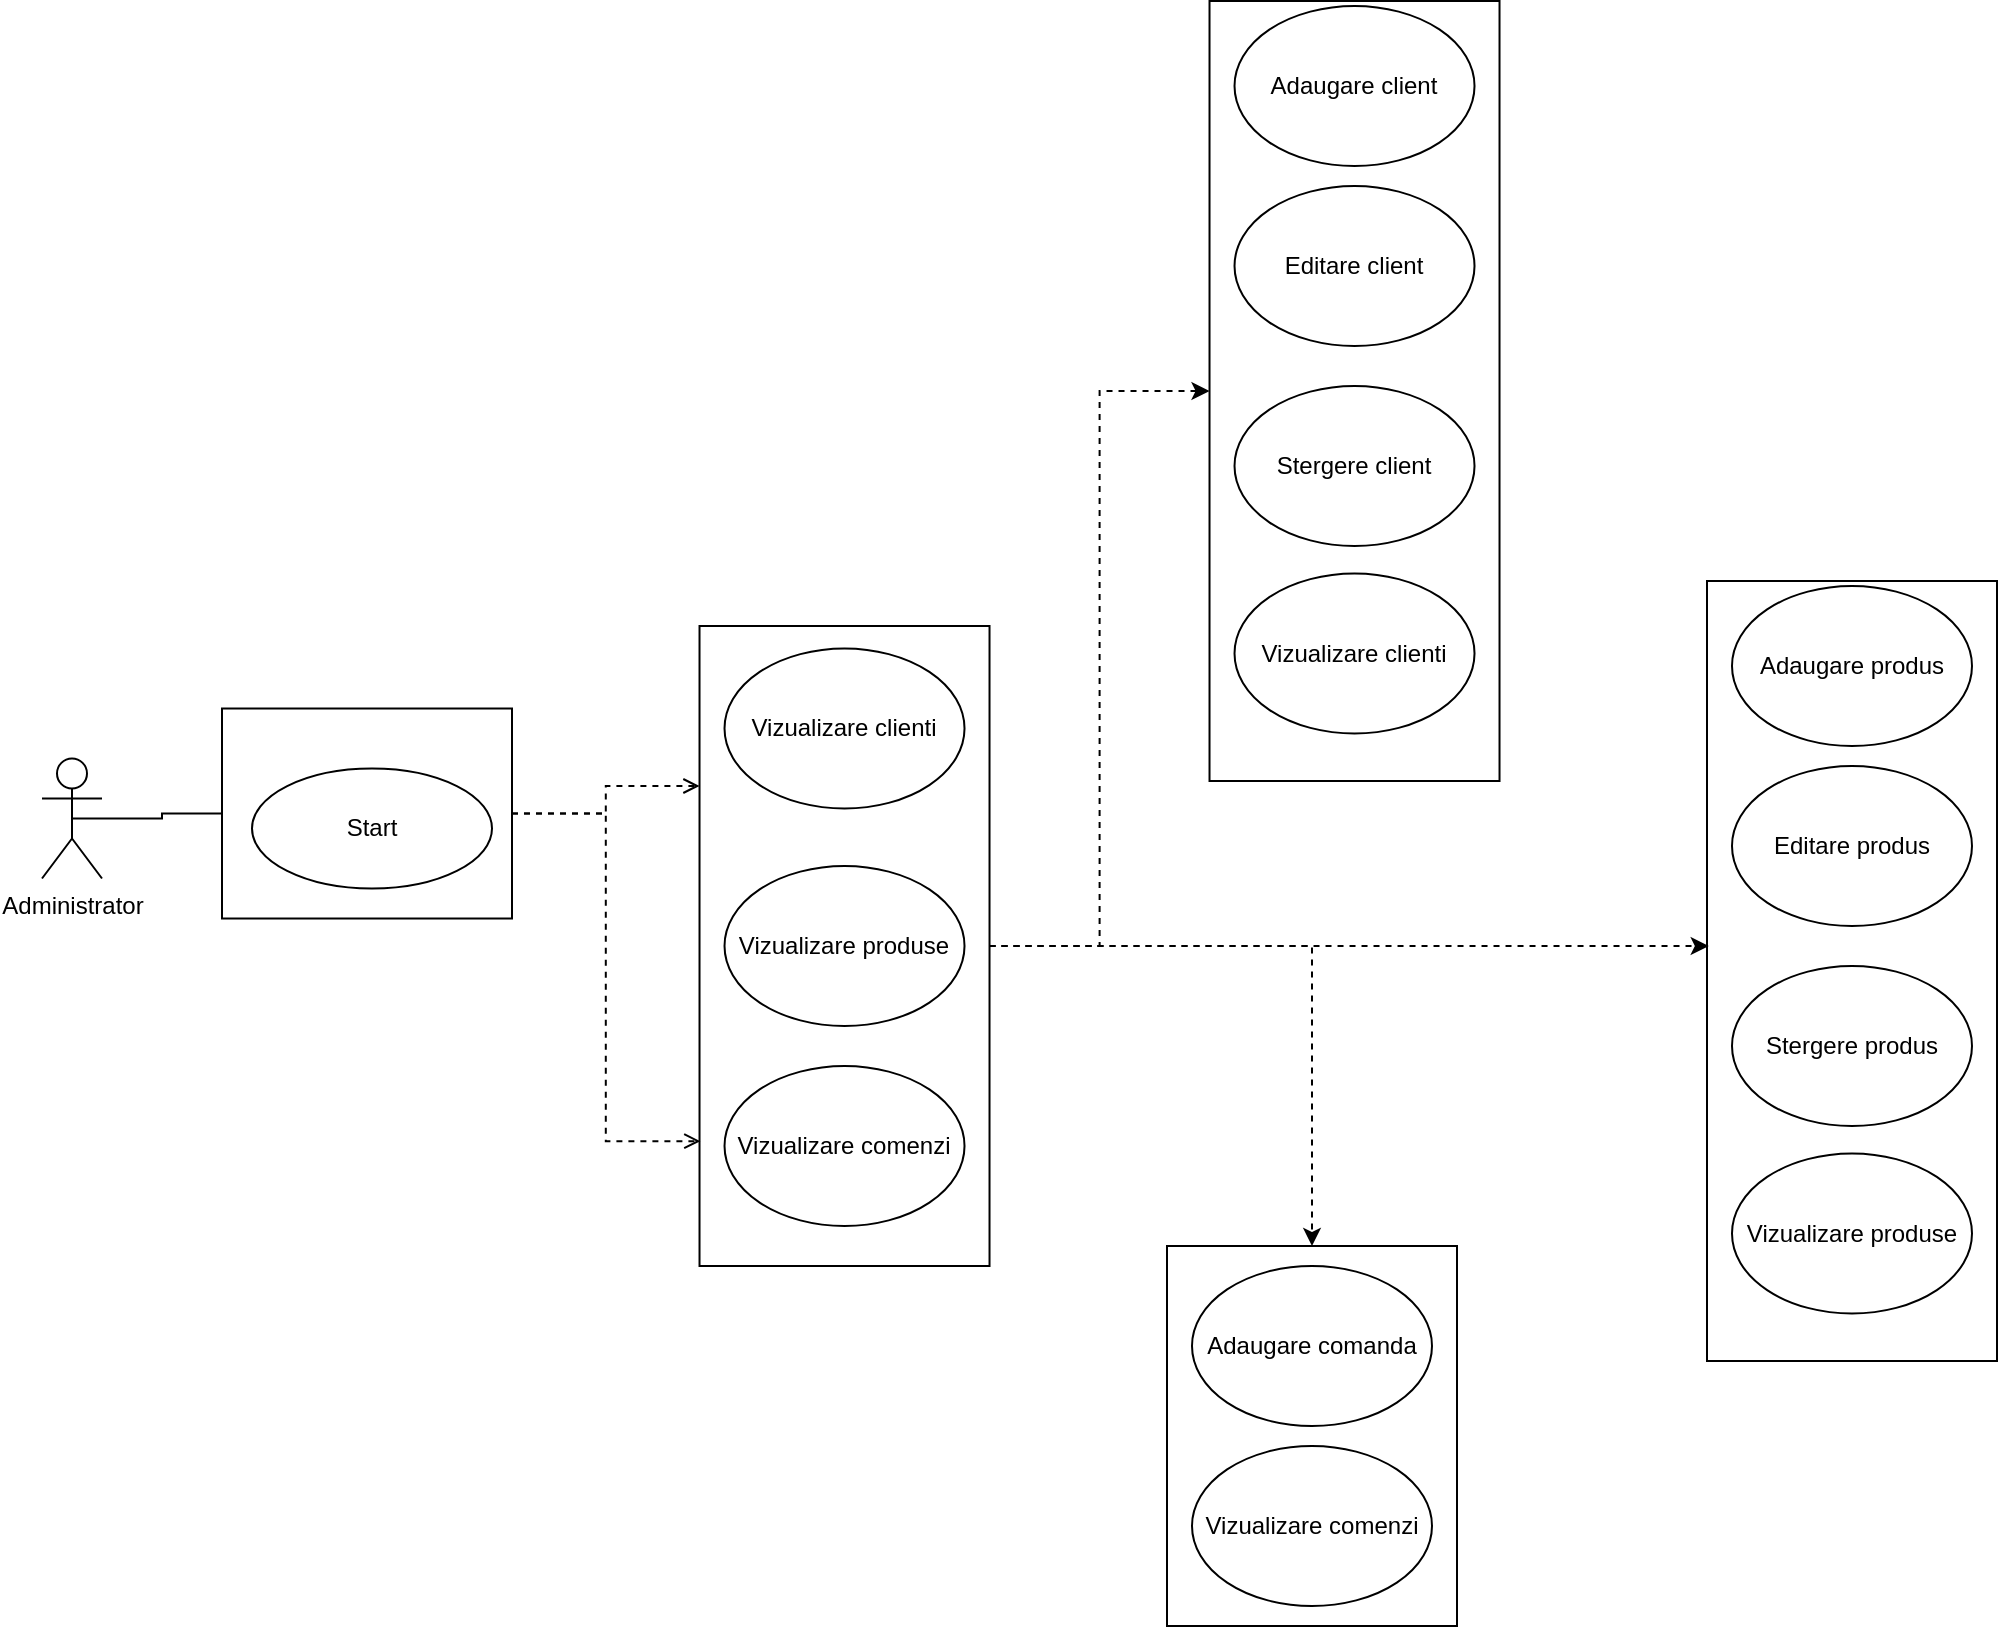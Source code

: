 <mxfile version="27.0.6">
  <diagram name="Pagină-1" id="eGAIjwTNTdXCNXli_ctP">
    <mxGraphModel dx="1429" dy="1927" grid="1" gridSize="10" guides="1" tooltips="1" connect="1" arrows="1" fold="1" page="1" pageScale="1" pageWidth="827" pageHeight="1169" math="0" shadow="0">
      <root>
        <mxCell id="0" />
        <mxCell id="1" parent="0" />
        <mxCell id="o5nAKtbmiNaNS8kTWH4B-1" style="edgeStyle=orthogonalEdgeStyle;rounded=0;orthogonalLoop=1;jettySize=auto;html=1;exitX=0.5;exitY=0.5;exitDx=0;exitDy=0;exitPerimeter=0;entryX=0.5;entryY=1;entryDx=0;entryDy=0;endArrow=none;startFill=0;" edge="1" parent="1" source="o5nAKtbmiNaNS8kTWH4B-2" target="o5nAKtbmiNaNS8kTWH4B-4">
          <mxGeometry relative="1" as="geometry" />
        </mxCell>
        <mxCell id="o5nAKtbmiNaNS8kTWH4B-2" value="Administrator" style="shape=umlActor;verticalLabelPosition=bottom;verticalAlign=top;html=1;outlineConnect=0;" vertex="1" parent="1">
          <mxGeometry x="260" y="266.255" width="30" height="60" as="geometry" />
        </mxCell>
        <mxCell id="o5nAKtbmiNaNS8kTWH4B-3" style="edgeStyle=orthogonalEdgeStyle;rounded=0;orthogonalLoop=1;jettySize=auto;html=1;exitX=0.5;exitY=0;exitDx=0;exitDy=0;entryX=0.25;entryY=1;entryDx=0;entryDy=0;dashed=1;endArrow=open;endFill=0;" edge="1" parent="1" source="o5nAKtbmiNaNS8kTWH4B-4" target="o5nAKtbmiNaNS8kTWH4B-6">
          <mxGeometry relative="1" as="geometry" />
        </mxCell>
        <mxCell id="o5nAKtbmiNaNS8kTWH4B-4" value="" style="rounded=0;whiteSpace=wrap;html=1;rotation=90;" vertex="1" parent="1">
          <mxGeometry x="370" y="221.255" width="105" height="145" as="geometry" />
        </mxCell>
        <mxCell id="o5nAKtbmiNaNS8kTWH4B-5" value="Start" style="ellipse;whiteSpace=wrap;html=1;" vertex="1" parent="1">
          <mxGeometry x="365" y="271.255" width="120" height="60" as="geometry" />
        </mxCell>
        <mxCell id="o5nAKtbmiNaNS8kTWH4B-36" style="edgeStyle=orthogonalEdgeStyle;rounded=0;orthogonalLoop=1;jettySize=auto;html=1;exitX=0.5;exitY=0;exitDx=0;exitDy=0;entryX=0.5;entryY=1;entryDx=0;entryDy=0;dashed=1;" edge="1" parent="1" source="o5nAKtbmiNaNS8kTWH4B-6" target="o5nAKtbmiNaNS8kTWH4B-21">
          <mxGeometry relative="1" as="geometry" />
        </mxCell>
        <mxCell id="o5nAKtbmiNaNS8kTWH4B-38" style="edgeStyle=orthogonalEdgeStyle;rounded=0;orthogonalLoop=1;jettySize=auto;html=1;exitX=0.5;exitY=0;exitDx=0;exitDy=0;entryX=0;entryY=0.5;entryDx=0;entryDy=0;dashed=1;" edge="1" parent="1" source="o5nAKtbmiNaNS8kTWH4B-6" target="o5nAKtbmiNaNS8kTWH4B-31">
          <mxGeometry relative="1" as="geometry" />
        </mxCell>
        <mxCell id="o5nAKtbmiNaNS8kTWH4B-6" value="" style="rounded=0;whiteSpace=wrap;html=1;rotation=90;" vertex="1" parent="1">
          <mxGeometry x="501.26" y="287.5" width="320" height="145" as="geometry" />
        </mxCell>
        <mxCell id="o5nAKtbmiNaNS8kTWH4B-8" value="Vizualizare clienti" style="ellipse;whiteSpace=wrap;html=1;" vertex="1" parent="1">
          <mxGeometry x="601.26" y="211.255" width="120" height="80" as="geometry" />
        </mxCell>
        <mxCell id="o5nAKtbmiNaNS8kTWH4B-9" style="edgeStyle=orthogonalEdgeStyle;rounded=0;orthogonalLoop=1;jettySize=auto;html=1;exitX=0.5;exitY=0;exitDx=0;exitDy=0;entryX=0.805;entryY=0.997;entryDx=0;entryDy=0;entryPerimeter=0;dashed=1;endArrow=open;endFill=0;" edge="1" parent="1" source="o5nAKtbmiNaNS8kTWH4B-4" target="o5nAKtbmiNaNS8kTWH4B-6">
          <mxGeometry relative="1" as="geometry" />
        </mxCell>
        <mxCell id="o5nAKtbmiNaNS8kTWH4B-19" value="Vizualizare produse" style="ellipse;whiteSpace=wrap;html=1;" vertex="1" parent="1">
          <mxGeometry x="601.26" y="320" width="120" height="80" as="geometry" />
        </mxCell>
        <mxCell id="o5nAKtbmiNaNS8kTWH4B-20" value="Vizualizare comenzi" style="ellipse;whiteSpace=wrap;html=1;" vertex="1" parent="1">
          <mxGeometry x="601.26" y="420" width="120" height="80" as="geometry" />
        </mxCell>
        <mxCell id="o5nAKtbmiNaNS8kTWH4B-21" value="" style="rounded=0;whiteSpace=wrap;html=1;rotation=90;" vertex="1" parent="1">
          <mxGeometry x="721.26" y="10" width="390" height="145" as="geometry" />
        </mxCell>
        <mxCell id="o5nAKtbmiNaNS8kTWH4B-22" value="Adaugare client" style="ellipse;whiteSpace=wrap;html=1;" vertex="1" parent="1">
          <mxGeometry x="856.26" y="-110" width="120" height="80" as="geometry" />
        </mxCell>
        <mxCell id="o5nAKtbmiNaNS8kTWH4B-23" value="Editare client" style="ellipse;whiteSpace=wrap;html=1;" vertex="1" parent="1">
          <mxGeometry x="856.26" y="-20" width="120" height="80" as="geometry" />
        </mxCell>
        <mxCell id="o5nAKtbmiNaNS8kTWH4B-24" value="Stergere client" style="ellipse;whiteSpace=wrap;html=1;" vertex="1" parent="1">
          <mxGeometry x="856.26" y="80" width="120" height="80" as="geometry" />
        </mxCell>
        <mxCell id="o5nAKtbmiNaNS8kTWH4B-25" value="Vizualizare clienti" style="ellipse;whiteSpace=wrap;html=1;" vertex="1" parent="1">
          <mxGeometry x="856.26" y="173.76" width="120" height="80" as="geometry" />
        </mxCell>
        <mxCell id="o5nAKtbmiNaNS8kTWH4B-26" value="" style="rounded=0;whiteSpace=wrap;html=1;rotation=90;" vertex="1" parent="1">
          <mxGeometry x="970" y="300" width="390" height="145" as="geometry" />
        </mxCell>
        <mxCell id="o5nAKtbmiNaNS8kTWH4B-27" value="Adaugare produs" style="ellipse;whiteSpace=wrap;html=1;" vertex="1" parent="1">
          <mxGeometry x="1105" y="180" width="120" height="80" as="geometry" />
        </mxCell>
        <mxCell id="o5nAKtbmiNaNS8kTWH4B-28" value="Editare produs" style="ellipse;whiteSpace=wrap;html=1;" vertex="1" parent="1">
          <mxGeometry x="1105" y="270" width="120" height="80" as="geometry" />
        </mxCell>
        <mxCell id="o5nAKtbmiNaNS8kTWH4B-29" value="Stergere produs" style="ellipse;whiteSpace=wrap;html=1;" vertex="1" parent="1">
          <mxGeometry x="1105" y="370" width="120" height="80" as="geometry" />
        </mxCell>
        <mxCell id="o5nAKtbmiNaNS8kTWH4B-30" value="Vizualizare produse" style="ellipse;whiteSpace=wrap;html=1;" vertex="1" parent="1">
          <mxGeometry x="1105" y="463.76" width="120" height="80" as="geometry" />
        </mxCell>
        <mxCell id="o5nAKtbmiNaNS8kTWH4B-31" value="" style="rounded=0;whiteSpace=wrap;html=1;rotation=90;" vertex="1" parent="1">
          <mxGeometry x="800" y="532.5" width="190" height="145" as="geometry" />
        </mxCell>
        <mxCell id="o5nAKtbmiNaNS8kTWH4B-32" value="Adaugare comanda" style="ellipse;whiteSpace=wrap;html=1;" vertex="1" parent="1">
          <mxGeometry x="835" y="520" width="120" height="80" as="geometry" />
        </mxCell>
        <mxCell id="o5nAKtbmiNaNS8kTWH4B-33" value="Vizualizare comenzi" style="ellipse;whiteSpace=wrap;html=1;" vertex="1" parent="1">
          <mxGeometry x="835" y="610" width="120" height="80" as="geometry" />
        </mxCell>
        <mxCell id="o5nAKtbmiNaNS8kTWH4B-37" style="edgeStyle=orthogonalEdgeStyle;rounded=0;orthogonalLoop=1;jettySize=auto;html=1;exitX=0.5;exitY=0;exitDx=0;exitDy=0;entryX=0.468;entryY=0.994;entryDx=0;entryDy=0;entryPerimeter=0;dashed=1;" edge="1" parent="1" source="o5nAKtbmiNaNS8kTWH4B-6" target="o5nAKtbmiNaNS8kTWH4B-26">
          <mxGeometry relative="1" as="geometry" />
        </mxCell>
      </root>
    </mxGraphModel>
  </diagram>
</mxfile>
